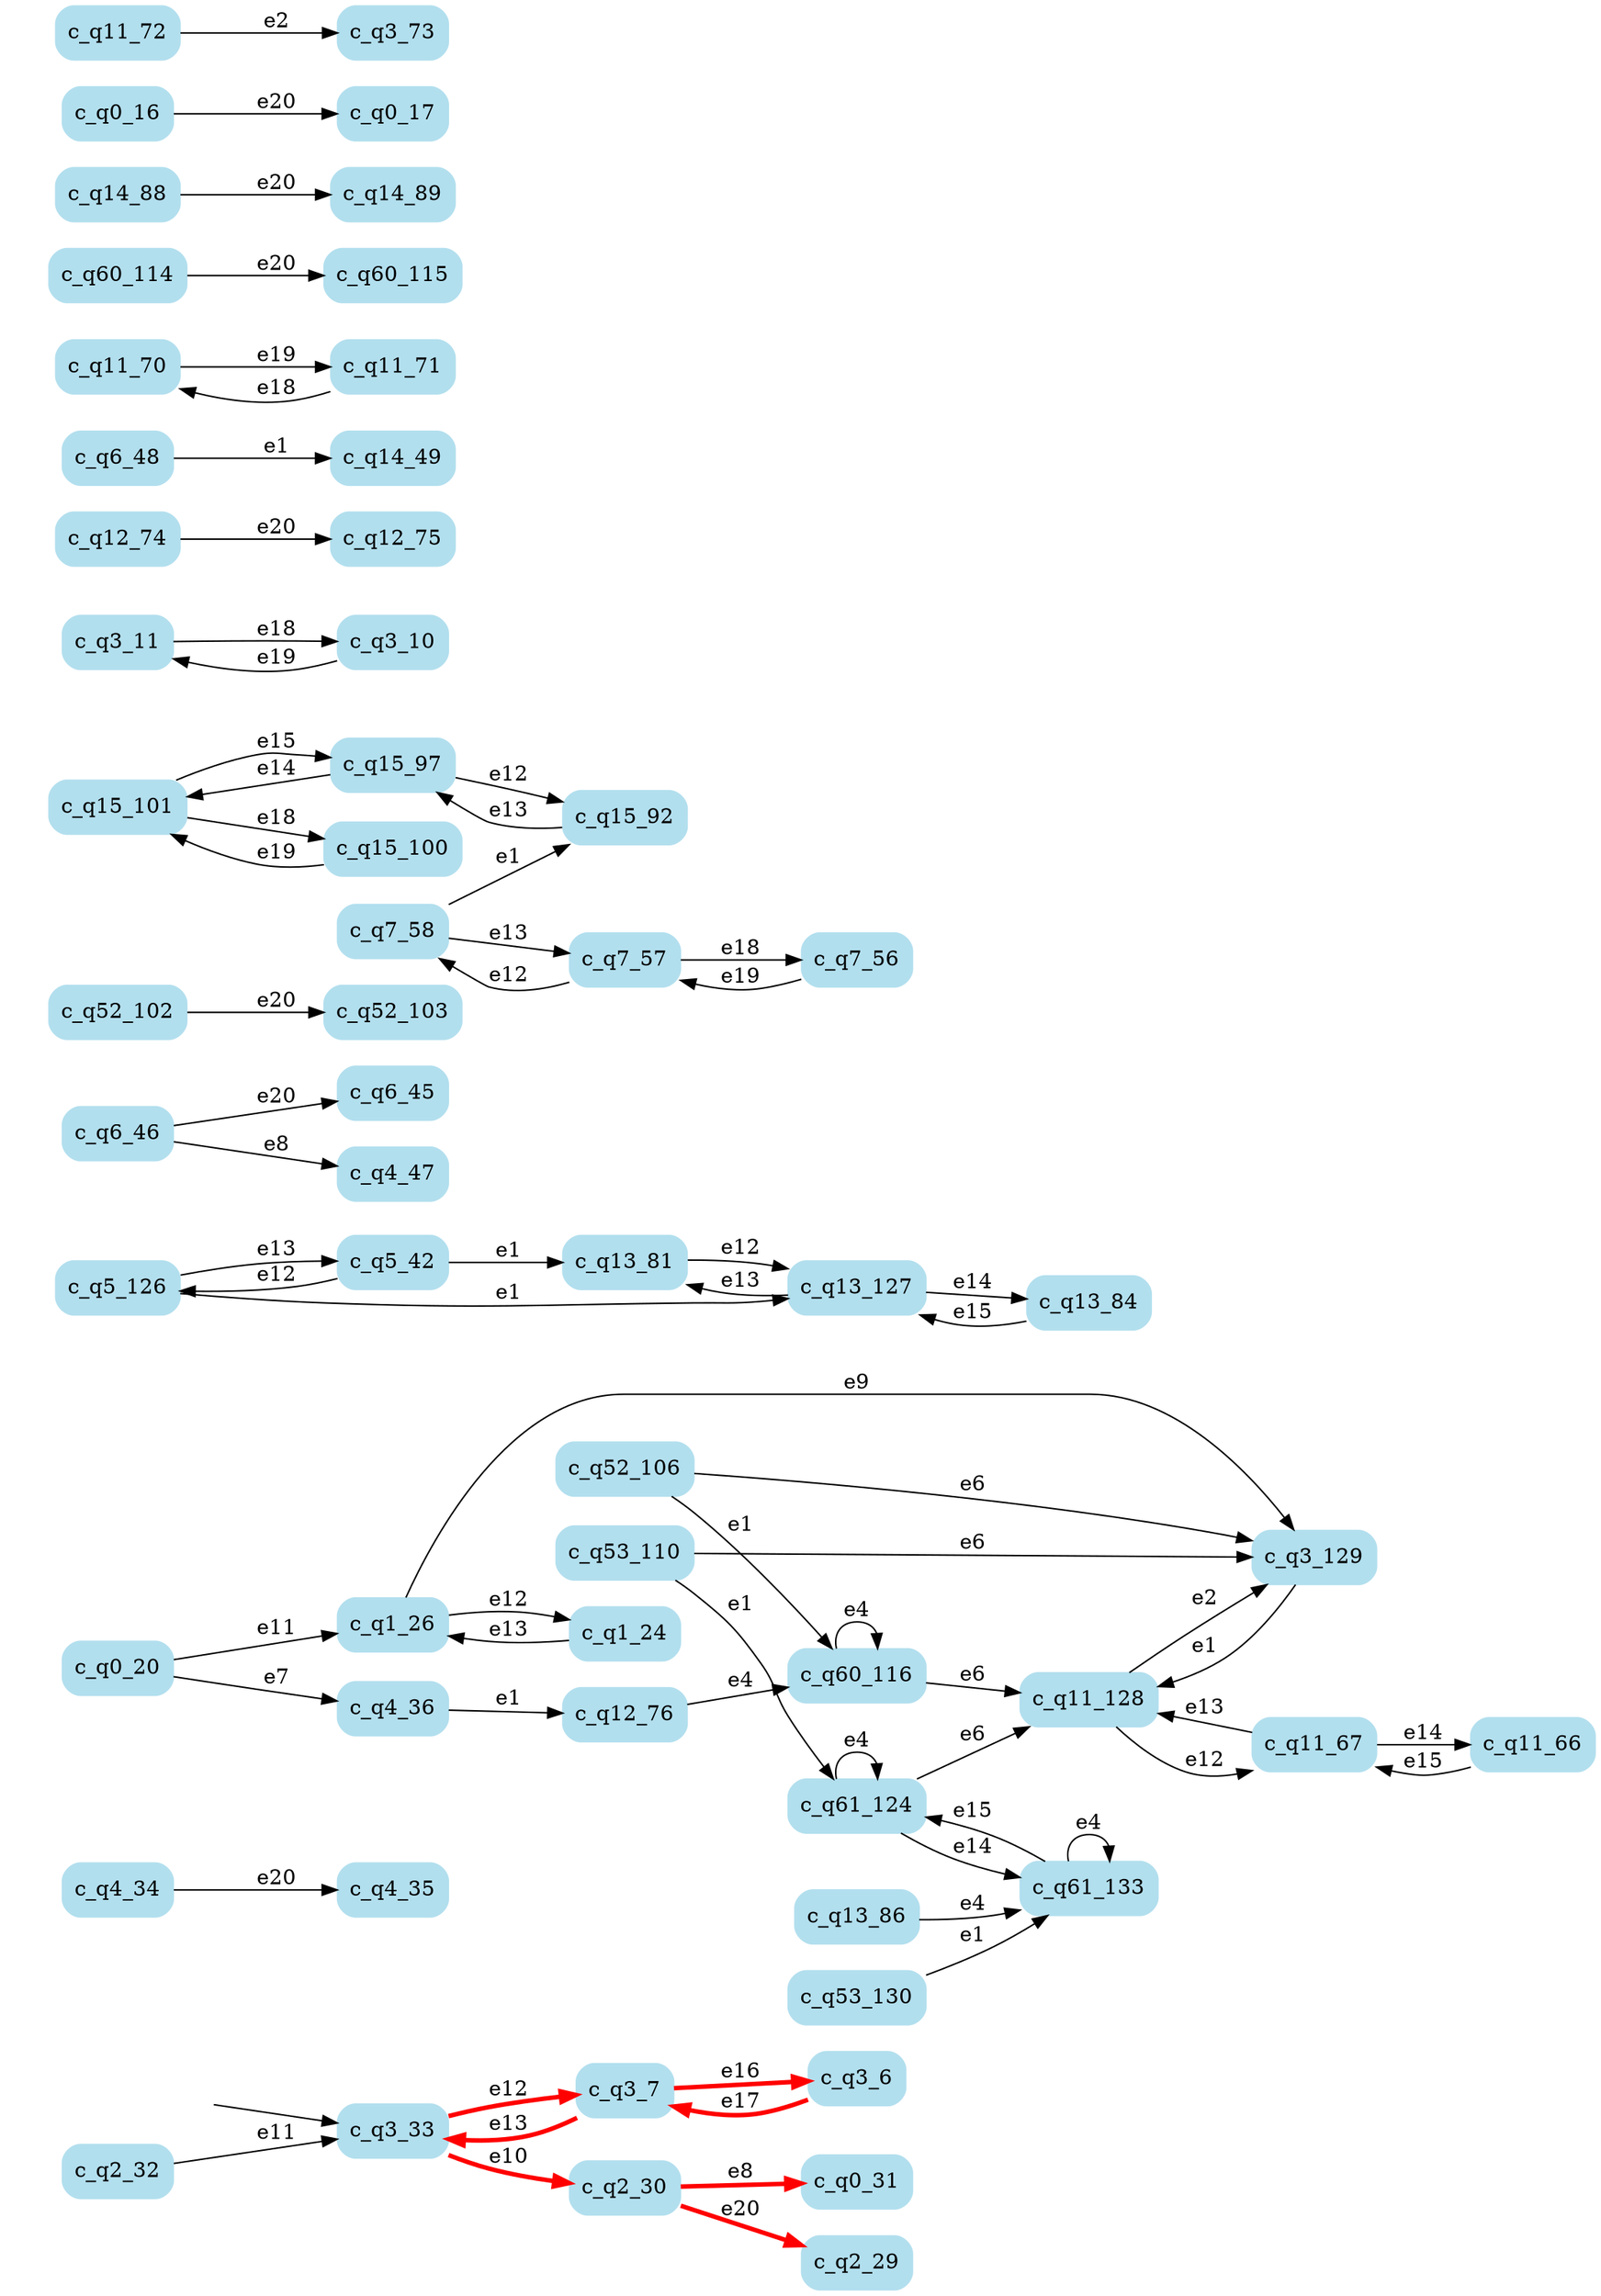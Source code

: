 digraph G {

	rankdir = LR;

	start_c_q3_33[style=invisible];

	node[shape=box, style="rounded, filled", color=lightblue2];

	c_q4_35[label="c_q4_35"];
	c_q11_128[label="c_q11_128"];
	c_q5_126[label="c_q5_126"];
	c_q6_45[label="c_q6_45"];
	c_q52_102[label="c_q52_102"];
	c_q61_133[label="c_q61_133"];
	c_q15_101[label="c_q15_101"];
	c_q3_11[label="c_q3_11"];
	c_q12_74[label="c_q12_74"];
	c_q3_33[label="c_q3_33"];
	c_q13_81[label="c_q13_81"];
	c_q0_31[label="c_q0_31"];
	c_q6_48[label="c_q6_48"];
	c_q2_32[label="c_q2_32"];
	c_q7_57[label="c_q7_57"];
	c_q11_67[label="c_q11_67"];
	c_q12_76[label="c_q12_76"];
	c_q11_70[label="c_q11_70"];
	c_q3_7[label="c_q3_7"];
	c_q60_115[label="c_q60_115"];
	c_q4_36[label="c_q4_36"];
	c_q5_42[label="c_q5_42"];
	c_q15_92[label="c_q15_92"];
	c_q4_47[label="c_q4_47"];
	c_q3_6[label="c_q3_6"];
	c_q7_58[label="c_q7_58"];
	c_q53_130[label="c_q53_130"];
	c_q2_29[label="c_q2_29"];
	c_q14_89[label="c_q14_89"];
	c_q60_116[label="c_q60_116"];
	c_q52_103[label="c_q52_103"];
	c_q0_17[label="c_q0_17"];
	c_q12_75[label="c_q12_75"];
	c_q13_127[label="c_q13_127"];
	c_q1_24[label="c_q1_24"];
	c_q61_124[label="c_q61_124"];
	c_q0_16[label="c_q0_16"];
	c_q6_46[label="c_q6_46"];
	c_q11_71[label="c_q11_71"];
	c_q15_97[label="c_q15_97"];
	c_q13_86[label="c_q13_86"];
	c_q11_72[label="c_q11_72"];
	c_q15_100[label="c_q15_100"];
	c_q0_20[label="c_q0_20"];
	c_q4_34[label="c_q4_34"];
	c_q3_10[label="c_q3_10"];
	c_q1_26[label="c_q1_26"];
	c_q3_73[label="c_q3_73"];
	c_q7_56[label="c_q7_56"];
	c_q52_106[label="c_q52_106"];
	c_q53_110[label="c_q53_110"];
	c_q11_66[label="c_q11_66"];
	c_q3_129[label="c_q3_129"];
	c_q13_84[label="c_q13_84"];
	c_q2_30[label="c_q2_30"];
	c_q60_114[label="c_q60_114"];
	c_q14_49[label="c_q14_49"];
	c_q14_88[label="c_q14_88"];

	start_c_q3_33 -> c_q3_33;
	c_q3_33 -> c_q3_7[label="e12", penwidth=3, color=red];
	c_q3_7 -> c_q3_33[label="e13", penwidth=3, color=red];
	c_q3_7 -> c_q3_6[label="e16", penwidth=3, color=red];
	c_q3_6 -> c_q3_7[label="e17", penwidth=3, color=red];
	c_q3_11 -> c_q3_10[label="e18"];
	c_q3_10 -> c_q3_11[label="e19"];
	c_q3_33 -> c_q2_30[label="e10", penwidth=3, color=red];
	c_q3_129 -> c_q11_128[label="e1"];
	c_q0_16 -> c_q0_17[label="e20"];
	c_q0_20 -> c_q1_26[label="e11"];
	c_q0_20 -> c_q4_36[label="e7"];
	c_q1_26 -> c_q1_24[label="e12"];
	c_q1_24 -> c_q1_26[label="e13"];
	c_q1_26 -> c_q3_129[label="e9"];
	c_q2_30 -> c_q2_29[label="e20", penwidth=3, color=red];
	c_q2_30 -> c_q0_31[label="e8", penwidth=3, color=red];
	c_q2_32 -> c_q3_33[label="e11"];
	c_q4_34 -> c_q4_35[label="e20"];
	c_q4_36 -> c_q12_76[label="e1"];
	c_q5_42 -> c_q5_126[label="e12"];
	c_q5_126 -> c_q5_42[label="e13"];
	c_q5_42 -> c_q13_81[label="e1"];
	c_q6_46 -> c_q6_45[label="e20"];
	c_q6_46 -> c_q4_47[label="e8"];
	c_q6_48 -> c_q14_49[label="e1"];
	c_q7_57 -> c_q7_58[label="e12"];
	c_q7_58 -> c_q7_57[label="e13"];
	c_q7_57 -> c_q7_56[label="e18"];
	c_q7_56 -> c_q7_57[label="e19"];
	c_q7_58 -> c_q15_92[label="e1"];
	c_q11_128 -> c_q11_67[label="e12"];
	c_q11_67 -> c_q11_128[label="e13"];
	c_q11_67 -> c_q11_66[label="e14"];
	c_q11_66 -> c_q11_67[label="e15"];
	c_q11_71 -> c_q11_70[label="e18"];
	c_q11_70 -> c_q11_71[label="e19"];
	c_q11_72 -> c_q3_73[label="e2"];
	c_q12_74 -> c_q12_75[label="e20"];
	c_q12_76 -> c_q60_116[label="e4"];
	c_q13_81 -> c_q13_127[label="e12"];
	c_q13_127 -> c_q13_81[label="e13"];
	c_q13_127 -> c_q13_84[label="e14"];
	c_q13_84 -> c_q13_127[label="e15"];
	c_q13_86 -> c_q61_133[label="e4"];
	c_q14_88 -> c_q14_89[label="e20"];
	c_q15_97 -> c_q15_92[label="e12"];
	c_q15_92 -> c_q15_97[label="e13"];
	c_q15_97 -> c_q15_101[label="e14"];
	c_q15_101 -> c_q15_97[label="e15"];
	c_q15_101 -> c_q15_100[label="e18"];
	c_q15_100 -> c_q15_101[label="e19"];
	c_q52_102 -> c_q52_103[label="e20"];
	c_q52_106 -> c_q3_129[label="e6"];
	c_q52_106 -> c_q60_116[label="e1"];
	c_q53_110 -> c_q3_129[label="e6"];
	c_q53_110 -> c_q61_124[label="e1"];
	c_q60_116 -> c_q60_116[label="e4"];
	c_q60_114 -> c_q60_115[label="e20"];
	c_q60_116 -> c_q11_128[label="e6"];
	c_q61_124 -> c_q61_124[label="e4"];
	c_q61_124 -> c_q61_133[label="e14"];
	c_q61_133 -> c_q61_124[label="e15"];
	c_q61_124 -> c_q11_128[label="e6"];
	c_q5_126 -> c_q13_127[label="e1"];
	c_q11_128 -> c_q3_129[label="e2"];
	c_q53_130 -> c_q61_133[label="e1"];
	c_q61_133 -> c_q61_133[label="e4"];

}
